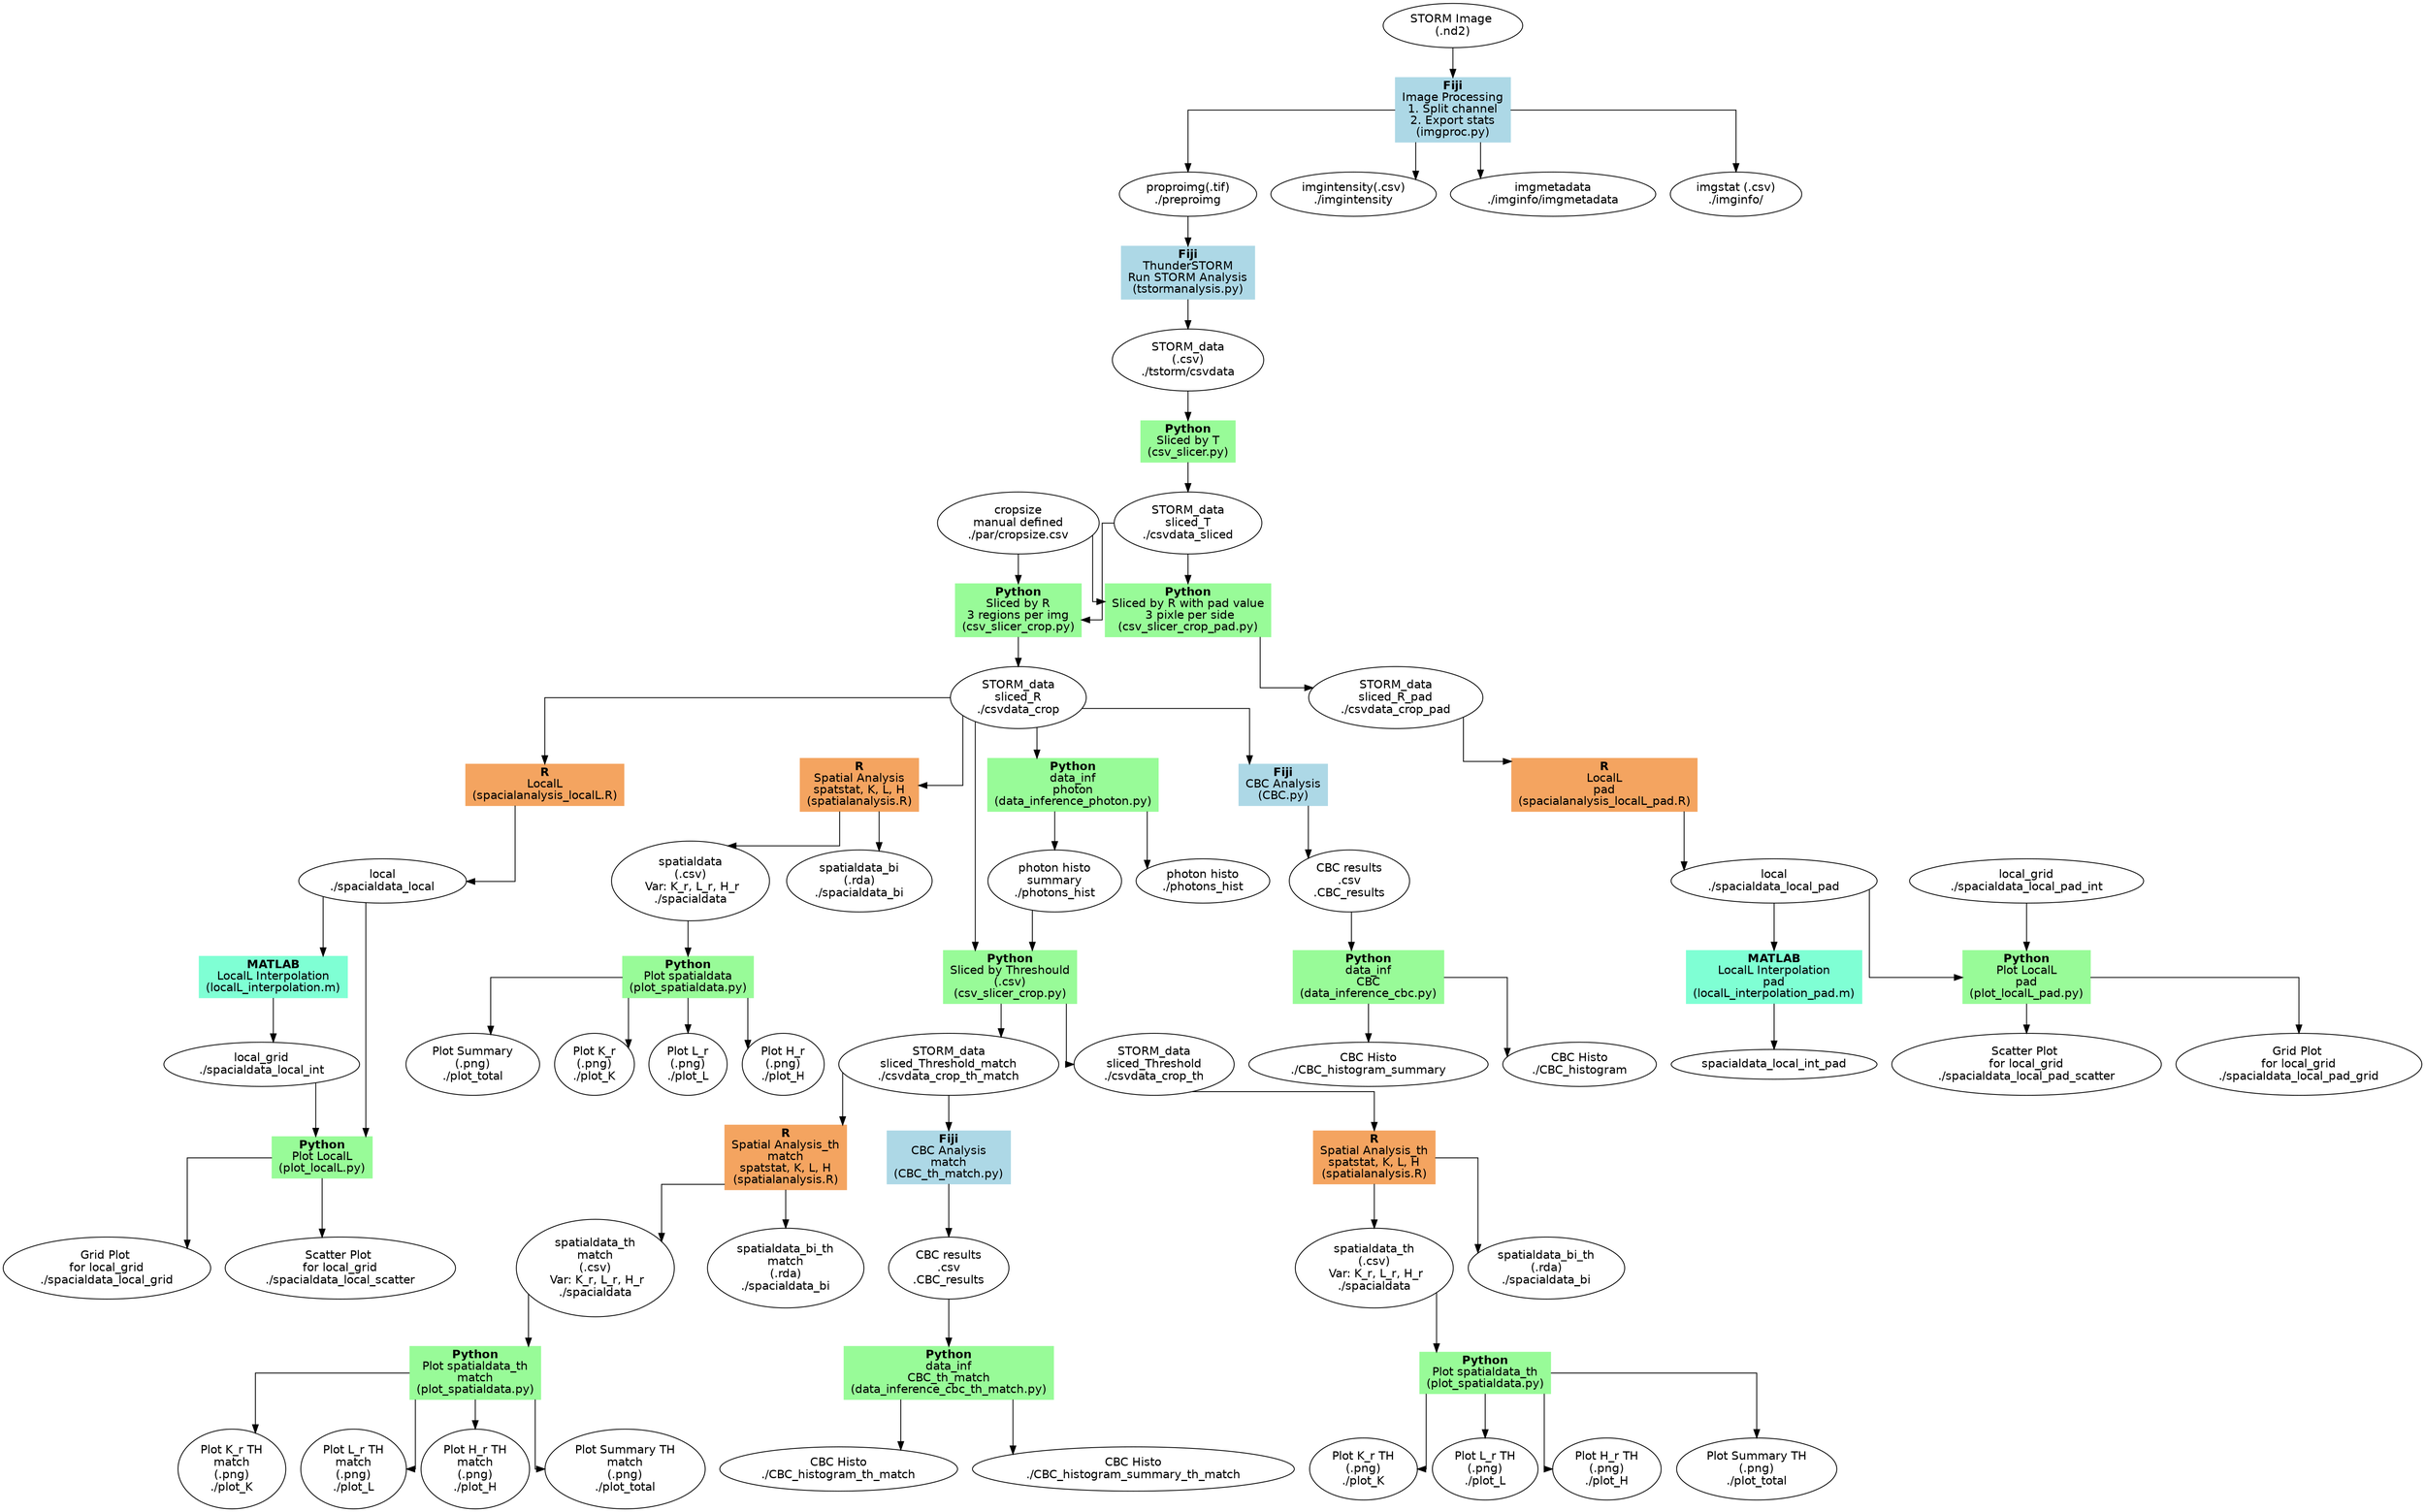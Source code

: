 digraph STROM_Chaser{
    // Config the working layout
    graph [fontname = "helvetica"];
    node [fontname = "helvetica"];
    edge [fontname = "helvetica"];
    // Style of edge
    splines = ortho;

    //nodes
    //preprocessing
    rawimg [label= "STORM Image \n(.nd2)"];
    img_prepro [label = <<B>Fiji</B><br />Image Processing<br />1. Split channel<br />2. Export stats<br />(imgproc.py)>, 
                shape = box, style=filled;
                color=lightblue];
    preproimg [label = "proproimg(.tif)\n./preproimg"];
    imgintensity [label = "imgintensity(.csv)\n./imgintensity"];
    imgmetadata [label = "imgmetadata\n./imginfo/imgmetadata"];
    imgstat [label = "imgstat (.csv)\n./imginfo/"];
   
    //tSTORM analysis
    tstormanalysis [label = <<B>Fiji</B><br />ThunderSTORM<br />Run STORM Analysis<br />(tstormanalysis.py)>, 
                    shape = box, style=filled,
                    color=lightblue];
    STORMdata [label="STORM_data\n(.csv)\n./tstorm/csvdata"];
    slicer_t [label = <<B>Python</B><br />Sliced by T<br />(csv_slicer.py)>, 
                shape = box, style=filled,
                color=PaleGreen];
    STORMdata_sliced_T [label = "STORM_data\nsliced_T\n./csvdata_sliced"];
    cropsize [label = "cropsize\nmanual defined\n./par/cropsize.csv"]
    slicer_r [label = <<B>Python</B><br />Sliced by R<br />3 regions per img<br />(csv_slicer_crop.py)>, 
                shape = box, style=filled,
                color=PaleGreen];
    STORMdata_sliced_R [label = "STORM_data\nsliced_R\n./csvdata_crop"];
    
    //spacial analysis
    spatialanalysis [label = <<B>R</B><br />Spatial Analysis<br />spatstat, K, L, H<br />(spatialanalysis.R)>, 
                        shape = box, style=filled,
                        color=sandybrown];
    spatialdata [label = "spatialdata\n(.csv)\n Var: K_r, L_r, H_r\n./spacialdata"];
    spatialdata_bi [label = "spatialdata_bi\n(.rda)\n./spacialdata_bi"];

    //spacial analysis plot
    plot_spatialdata [label = <<B>Python</B><br />Plot spatialdata<br />(plot_spatialdata.py)>, 
                        shape = box, style=filled,
                        color=PaleGreen];
    plot_K [label = "Plot K_r\n(.png)\n./plot_K"];
    plot_L [label = "Plot L_r\n(.png)\n./plot_L"];
    plot_H [label = "Plot H_r\n(.png)\n./plot_H"];
    plot_total [label = "Plot Summary\n(.png)\n./plot_total"];
    
    //CBC analysis
    CBC_analysis [label = <<B>Fiji</B><br />CBC Analysis<br />(CBC.py)>, 
                    shape = box, style=filled,
                    color=lightblue];
    CBC_results [label = "CBC results\n.csv\n.CBC_results"]
    //data inference
    data_inference_photon [label = <<B>Python</B><br />data_inf<br />photon<br />(data_inference_photon.py)>, 
                            shape = box, style=filled,
                            color=PaleGreen];
    photons_hist [label = "photon histo\n./photons_hist"]
    photons_hist_summary [label = "photon histo\nsummary\n./photons_hist"]
    data_inference_cbc [label = <<B>Python</B><br />data_inf<br />CBC<br />(data_inference_cbc.py)>, 
                            shape = box, style=filled,
                            color=PaleGreen];
    CBC_histogram [label = "CBC Histo\n./CBC_histogram"]
    CBC_histogram_summary [label = "CBC Histo\n./CBC_histogram_summary"]
    //filter data with threshold and make plot
    slicer_threshold [label = <<B>Python</B><br />Sliced by Threshould<br />(.csv)<br />(csv_slicer_crop.py)>, 
                        shape = box, style=filled,
                        color=PaleGreen];
    STORMdata_sliced_th [label = "STORM_data\nsliced_Threshold\n./csvdata_crop_th"];
    spatialanalysis_th [label = <<B>R</B><br />Spatial Analysis_th<br />spatstat, K, L, H<br />(spatialanalysis.R)>, 
                        shape = box, style=filled
                        color=sandybrown];
    spatialdata_th [label = "spatialdata_th\n(.csv)\n Var: K_r, L_r, H_r\n./spacialdata"];
    spatialdata_bi_th [label = "spatialdata_bi_th\n(.rda)\n./spacialdata_bi"];
    plot_spatialdata_th [label = <<B>Python</B><br />Plot spatialdata_th<br />(plot_spatialdata.py)>, 
                        shape = box, style=filled,
                        color=PaleGreen];
    plot_K_th [label = "Plot K_r TH\n(.png)\n./plot_K"];
    plot_L_th [label = "Plot L_r TH\n(.png)\n./plot_L"];
    plot_H_th [label = "Plot H_r TH\n(.png)\n./plot_H"];
    plot_total_th [label = "Plot Summary TH\n(.png)\n./plot_total"];
    //filter data with threshold and make plot and match the file
    STORMdata_sliced_th_match [label = "STORM_data\nsliced_Threshold_match\n./csvdata_crop_th_match"]
    spatialanalysis_th_match [label = <<B>R</B><br />Spatial Analysis_th<br />match<br />spatstat, K, L, H<br />(spatialanalysis.R)>, 
                                shape = box, style=filled
                                color=sandybrown];
    spatialdata_th_match [label = "spatialdata_th\nmatch\n(.csv)\n Var: K_r, L_r, H_r\n./spacialdata"];
    spatialdata_bi_th_match [label = "spatialdata_bi_th\nmatch\n(.rda)\n./spacialdata_bi"];
    plot_spatialdata_th_match [label = <<B>Python</B><br />Plot spatialdata_th<br />match<br />(plot_spatialdata.py)>, 
                                shape = box, style=filled,
                                color=PaleGreen];
    plot_K_th_match [label = "Plot K_r TH\nmatch\n(.png)\n./plot_K"];
    plot_L_th_match [label = "Plot L_r TH\nmatch\n(.png)\n./plot_L"];
    plot_H_th_match [label = "Plot H_r TH\nmatch\n(.png)\n./plot_H"];
    plot_total_th_match [label = "Plot Summary TH\nmatch\n(.png)\n./plot_total"];
    //CBC analysis; thresholded match data\
    CBC_analysis_th_match [label = <<B>Fiji</B><br />CBC Analysis<br />match<br />(CBC_th_match.py)>, 
                            shape = box, style=filled,
                            color=lightblue];
    CBC_results_th_match [label = "CBC results\n.csv\n.CBC_results"];
    //data inference; thresholded match data (only CBC)
    data_inference_cbc_th_match [label = <<B>Python</B><br />data_inf<br />CBC_th_match<br />(data_inference_cbc_th_match.py)>, 
                                    shape = box, style=filled,
                                    color=PaleGreen];
    CBC_histogram_th_match [label = "CBC Histo\n./CBC_histogram_th_match"];
    CBC_histogram_summary_th_match [label = "CBC Histo\n./CBC_histogram_summary_th_match"];
    
    //LocalL Analysis and plot
    spacialanalysis_localL [label = <<B>R</B><br />LocalL<br />(spacialanalysis_localL.R)>, 
                            shape = box, style=filled,
                            color=sandybrown];
    spacialdata_local [label = "local\n./spacialdata_local"];
    localL_interpolation [label = <<B>MATLAB</B><br />LocalL Interpolation<br />(localL_interpolation.m)>, 
                            shape = box, style=filled,
                            color=aquamarine];
    spacialdata_local_int [label = "local_grid\n./spacialdata_local_int"];
    plot_localL [label = <<B>Python</B><br />Plot LocalL<br />(plot_localL.py)>, 
                    shape = box, style=filled,
                    color=PaleGreen];
    spacialdata_local_grid [label = "Grid Plot \nfor local_grid\n./spacialdata_local_grid"];
    spacialdata_local_scatter [label = "Scatter Plot \nfor local_grid\n./spacialdata_local_scatter"];

    //create pad crop file
    csv_slicer_crop_pad [label = <<B>Python</B><br />Sliced by R with pad value<br /> 3 pixle per side<br />(csv_slicer_crop_pad.py)>, 
                    shape = box, style=filled,
                    color=PaleGreen];
    csvdata_crop_pad [label = "STORM_data\nsliced_R_pad\n./csvdata_crop_pad"]
    
    //LocalL Analysis and plot; pad
    spacialanalysis_localL_pad [label = <<B>R</B><br />LocalL<br />pad<br />(spacialanalysis_localL_pad.R)>, 
                            shape = box, style=filled,
                            color=sandybrown];
    spacialdata_local_pad [label = "local\n./spacialdata_local_pad"];
    localL_interpolation_pad [label = <<B>MATLAB</B><br />LocalL Interpolation<br />pad<br />(localL_interpolation_pad.m)>, 
                            shape = box, style=filled,
                            color=aquamarine];
    spacialdata_local_pad_int [label = "local_grid\n./spacialdata_local_pad_int"];
    plot_localL_pad [label = <<B>Python</B><br />Plot LocalL<br />pad<br />(plot_localL_pad.py)>, 
                    shape = box, style=filled,
                    color=PaleGreen];
    spacialdata_local_pad_grid [label = "Grid Plot \nfor local_grid\n./spacialdata_local_pad_grid"];
    spacialdata_local_pad_scatter [label = "Scatter Plot \nfor local_grid\n./spacialdata_local_pad_scatter"];

    

    //edges
    //preprocessing
    rawimg -> img_prepro;
    img_prepro -> {preproimg imgintensity imgmetadata imgstat};
    
    //tSTORM analysis
    preproimg -> tstormanalysis; 
    tstormanalysis -> STORMdata; 
    STORMdata -> slicer_t;
    slicer_t -> STORMdata_sliced_T;
    {STORMdata_sliced_T, cropsize} -> slicer_r;
    slicer_r -> STORMdata_sliced_R;
    
    //spacial analysis
    STORMdata_sliced_R -> spatialanalysis;
    spatialanalysis -> {spatialdata spatialdata_bi};

    //spacial analysis plot
    spatialdata -> plot_spatialdata;
    plot_spatialdata -> {plot_K plot_L, plot_H, plot_total};
    
    //CBC analysis
    STORMdata_sliced_R -> CBC_analysis
    CBC_analysis -> CBC_results

    //data inference
    STORMdata_sliced_R -> data_inference_photon;
    data_inference_photon -> {photons_hist photons_hist_summary};
    CBC_results -> data_inference_cbc;
    data_inference_cbc -> {CBC_histogram CBC_histogram_summary};

    //filter data with threshold and make plot
    {photons_hist_summary STORMdata_sliced_R} -> slicer_threshold;
    slicer_threshold -> {STORMdata_sliced_th STORMdata_sliced_th_match};
    STORMdata_sliced_th -> spatialanalysis_th;
    spatialanalysis_th -> {spatialdata_th, spatialdata_bi_th};
    spatialdata_th -> plot_spatialdata_th;
    plot_spatialdata_th -> {plot_K_th plot_L_th plot_H_th plot_total_th};

    //filter data with threshold and make plot and match the file
    STORMdata_sliced_th_match -> spatialanalysis_th_match;
    spatialanalysis_th_match -> spatialdata_th_match;
    spatialanalysis_th_match -> spatialdata_bi_th_match;
    spatialdata_th_match -> plot_spatialdata_th_match;
    plot_spatialdata_th_match -> {plot_K_th_match plot_L_th_match plot_H_th_match plot_total_th_match};

    //CBC analysis
    STORMdata_sliced_th_match -> CBC_analysis_th_match;
    CBC_analysis_th_match -> CBC_results_th_match;
    
    //data inference; CBC
    CBC_results_th_match -> data_inference_cbc_th_match;
    data_inference_cbc_th_match -> {CBC_histogram_th_match CBC_histogram_summary_th_match};

    //LocalL Analysis and plot
    STORMdata_sliced_R -> spacialanalysis_localL;
    spacialanalysis_localL -> spacialdata_local;
    spacialdata_local -> localL_interpolation;
    localL_interpolation -> spacialdata_local_int;
    {spacialdata_local, spacialdata_local_int} -> plot_localL;
    plot_localL -> {spacialdata_local_grid, spacialdata_local_scatter};

    //create pad crop file
    {STORMdata_sliced_T, cropsize} -> csv_slicer_crop_pad;
    csv_slicer_crop_pad -> csvdata_crop_pad;

    //LocalL Analysis and plot; pad
    csvdata_crop_pad -> spacialanalysis_localL_pad;
    spacialanalysis_localL_pad -> spacialdata_local_pad;
    spacialdata_local_pad -> localL_interpolation_pad;
    localL_interpolation_pad -> spacialdata_local_int_pad;
    {spacialdata_local_pad, spacialdata_local_pad_int} -> plot_localL_pad;
    plot_localL_pad -> {spacialdata_local_pad_grid, spacialdata_local_pad_scatter};
    
}
